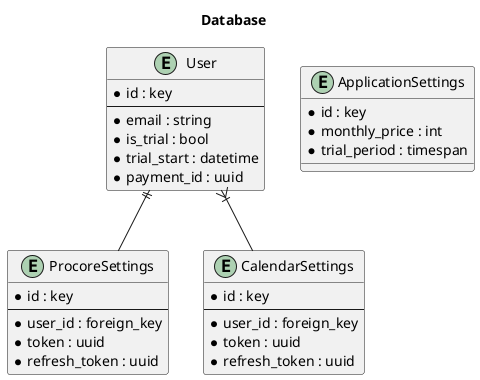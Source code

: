 @startuml
title Database

entity User {
    * id : key
    ---
    * email : string
    * is_trial : bool
    * trial_start : datetime
    * payment_id : uuid
}

entity ProcoreSettings {
    * id : key
    ---
    * user_id : foreign_key
    * token : uuid
    * refresh_token : uuid
}

entity CalendarSettings {
    * id : key
    ---
    * user_id : foreign_key
    * token : uuid
    * refresh_token : uuid
}

entity ApplicationSettings {
    * id : key
    * monthly_price : int
    * trial_period : timespan
}

User }|-- CalendarSettings
User ||-- ProcoreSettings

@enduml